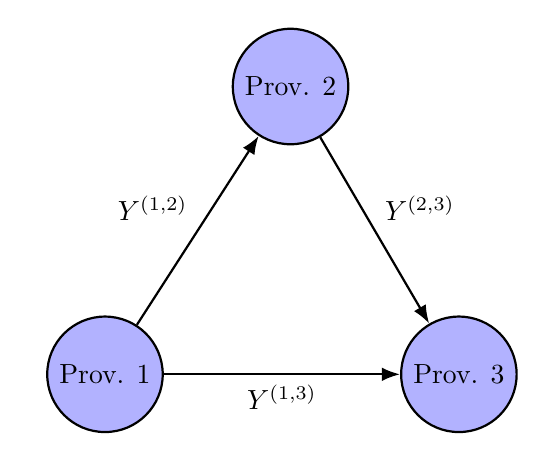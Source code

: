 \tikzstyle{var} = [
draw,circle,
minimum size=10pt]

\tikzstyle{agent} = [
draw, circle,
fill=blue!30,
minimum size=10pt]

\begin{tikzpicture}[-{Latex[scale=1]}, thick]

    \node [agent] (one) {Prov. $1$};
    \node [agent, above right = 2.598cm and 1.3cm of one] (two) {Prov. $2$};
    \node [agent, right = 3cm of one] (three) {Prov. $3$};


    \path
    (one) edge [] node [above left] {$Y^{(1, 2)}$} (two)
    (two) edge [] node [above right] {$Y^{(2, 3)}$} (three)
    (one) edge [] node [below] {$Y^{(1, 3)}$} (three);

\end{tikzpicture}